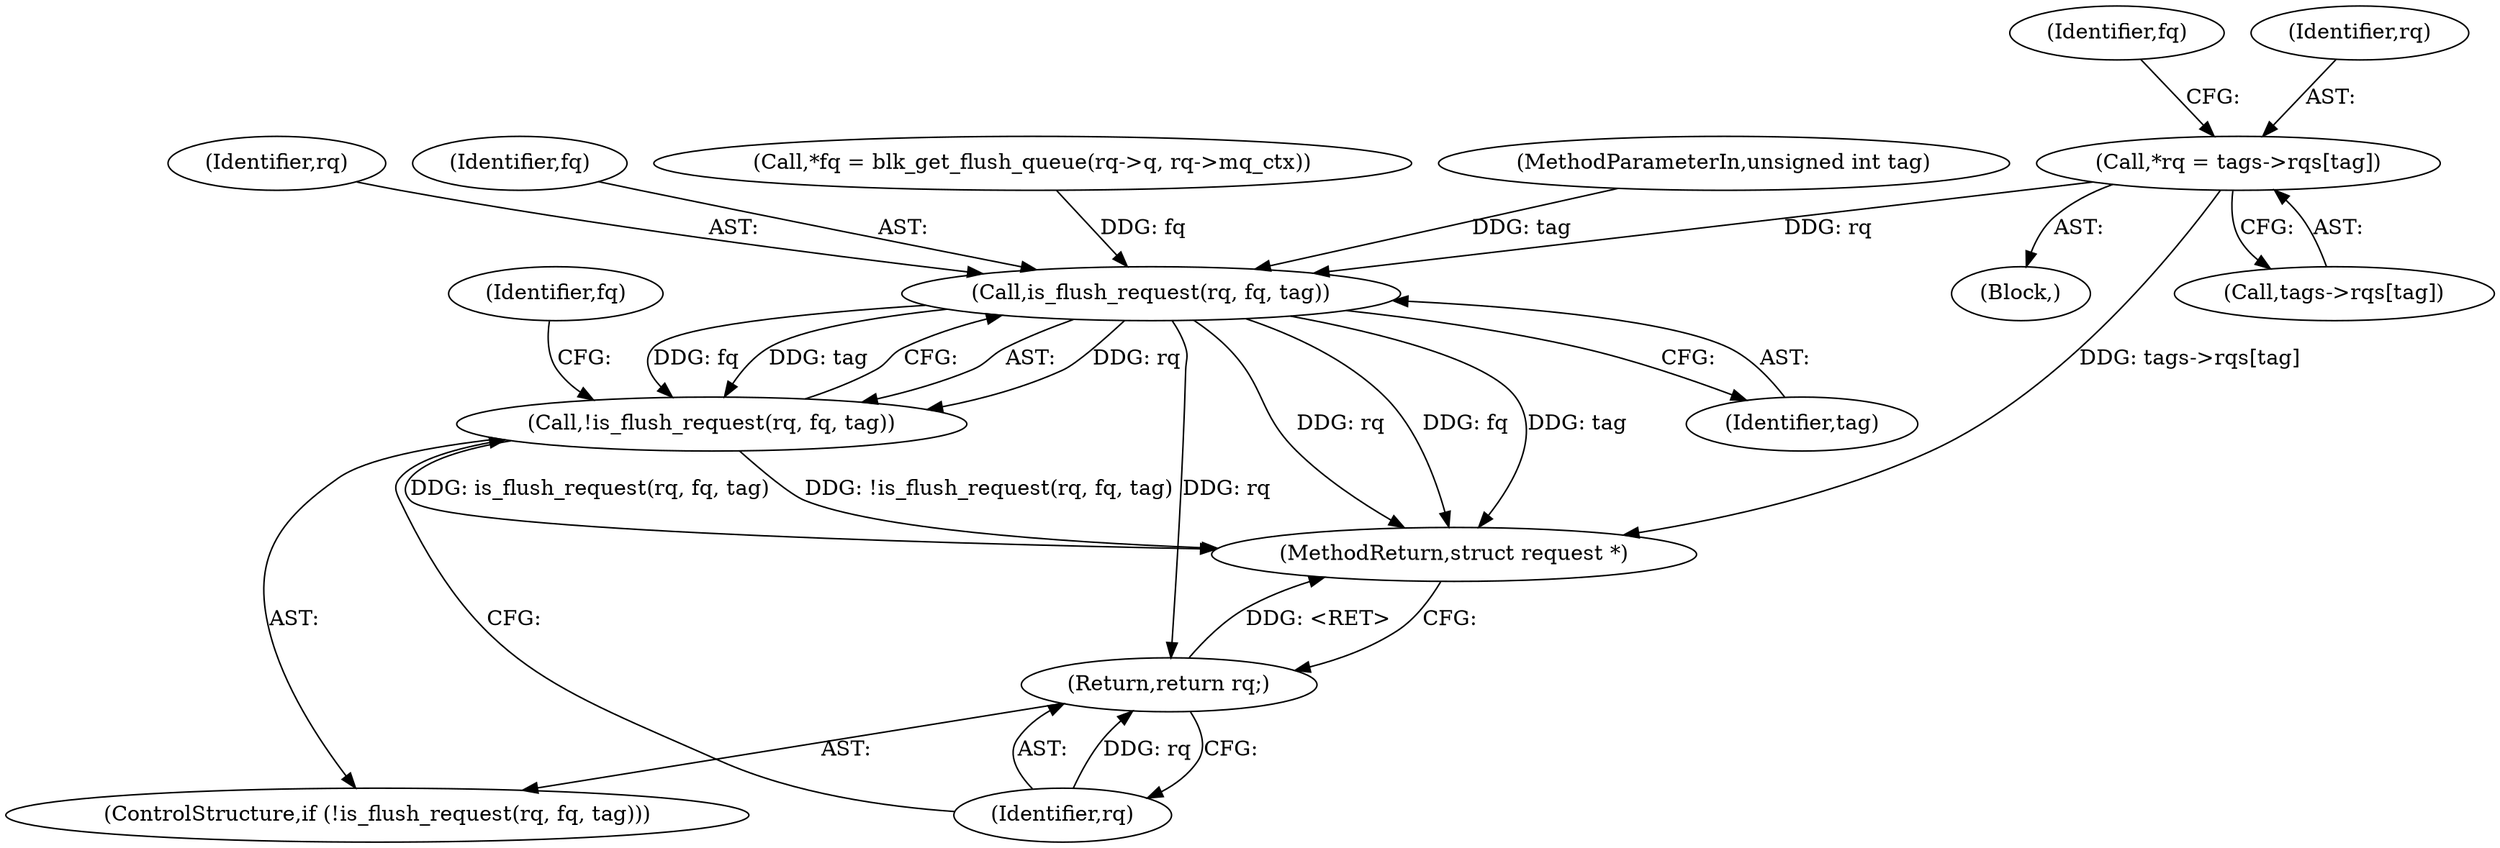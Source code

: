 digraph "1_linux_0048b4837affd153897ed1222283492070027aa9_3@array" {
"1000106" [label="(Call,*rq = tags->rqs[tag])"];
"1000125" [label="(Call,is_flush_request(rq, fq, tag))"];
"1000124" [label="(Call,!is_flush_request(rq, fq, tag))"];
"1000129" [label="(Return,return rq;)"];
"1000108" [label="(Call,tags->rqs[tag])"];
"1000104" [label="(Block,)"];
"1000129" [label="(Return,return rq;)"];
"1000123" [label="(ControlStructure,if (!is_flush_request(rq, fq, tag)))"];
"1000135" [label="(MethodReturn,struct request *)"];
"1000115" [label="(Identifier,fq)"];
"1000106" [label="(Call,*rq = tags->rqs[tag])"];
"1000125" [label="(Call,is_flush_request(rq, fq, tag))"];
"1000107" [label="(Identifier,rq)"];
"1000126" [label="(Identifier,rq)"];
"1000127" [label="(Identifier,fq)"];
"1000128" [label="(Identifier,tag)"];
"1000133" [label="(Identifier,fq)"];
"1000124" [label="(Call,!is_flush_request(rq, fq, tag))"];
"1000114" [label="(Call,*fq = blk_get_flush_queue(rq->q, rq->mq_ctx))"];
"1000130" [label="(Identifier,rq)"];
"1000103" [label="(MethodParameterIn,unsigned int tag)"];
"1000106" -> "1000104"  [label="AST: "];
"1000106" -> "1000108"  [label="CFG: "];
"1000107" -> "1000106"  [label="AST: "];
"1000108" -> "1000106"  [label="AST: "];
"1000115" -> "1000106"  [label="CFG: "];
"1000106" -> "1000135"  [label="DDG: tags->rqs[tag]"];
"1000106" -> "1000125"  [label="DDG: rq"];
"1000125" -> "1000124"  [label="AST: "];
"1000125" -> "1000128"  [label="CFG: "];
"1000126" -> "1000125"  [label="AST: "];
"1000127" -> "1000125"  [label="AST: "];
"1000128" -> "1000125"  [label="AST: "];
"1000124" -> "1000125"  [label="CFG: "];
"1000125" -> "1000135"  [label="DDG: rq"];
"1000125" -> "1000135"  [label="DDG: fq"];
"1000125" -> "1000135"  [label="DDG: tag"];
"1000125" -> "1000124"  [label="DDG: rq"];
"1000125" -> "1000124"  [label="DDG: fq"];
"1000125" -> "1000124"  [label="DDG: tag"];
"1000114" -> "1000125"  [label="DDG: fq"];
"1000103" -> "1000125"  [label="DDG: tag"];
"1000125" -> "1000129"  [label="DDG: rq"];
"1000124" -> "1000123"  [label="AST: "];
"1000130" -> "1000124"  [label="CFG: "];
"1000133" -> "1000124"  [label="CFG: "];
"1000124" -> "1000135"  [label="DDG: is_flush_request(rq, fq, tag)"];
"1000124" -> "1000135"  [label="DDG: !is_flush_request(rq, fq, tag)"];
"1000129" -> "1000123"  [label="AST: "];
"1000129" -> "1000130"  [label="CFG: "];
"1000130" -> "1000129"  [label="AST: "];
"1000135" -> "1000129"  [label="CFG: "];
"1000129" -> "1000135"  [label="DDG: <RET>"];
"1000130" -> "1000129"  [label="DDG: rq"];
}

